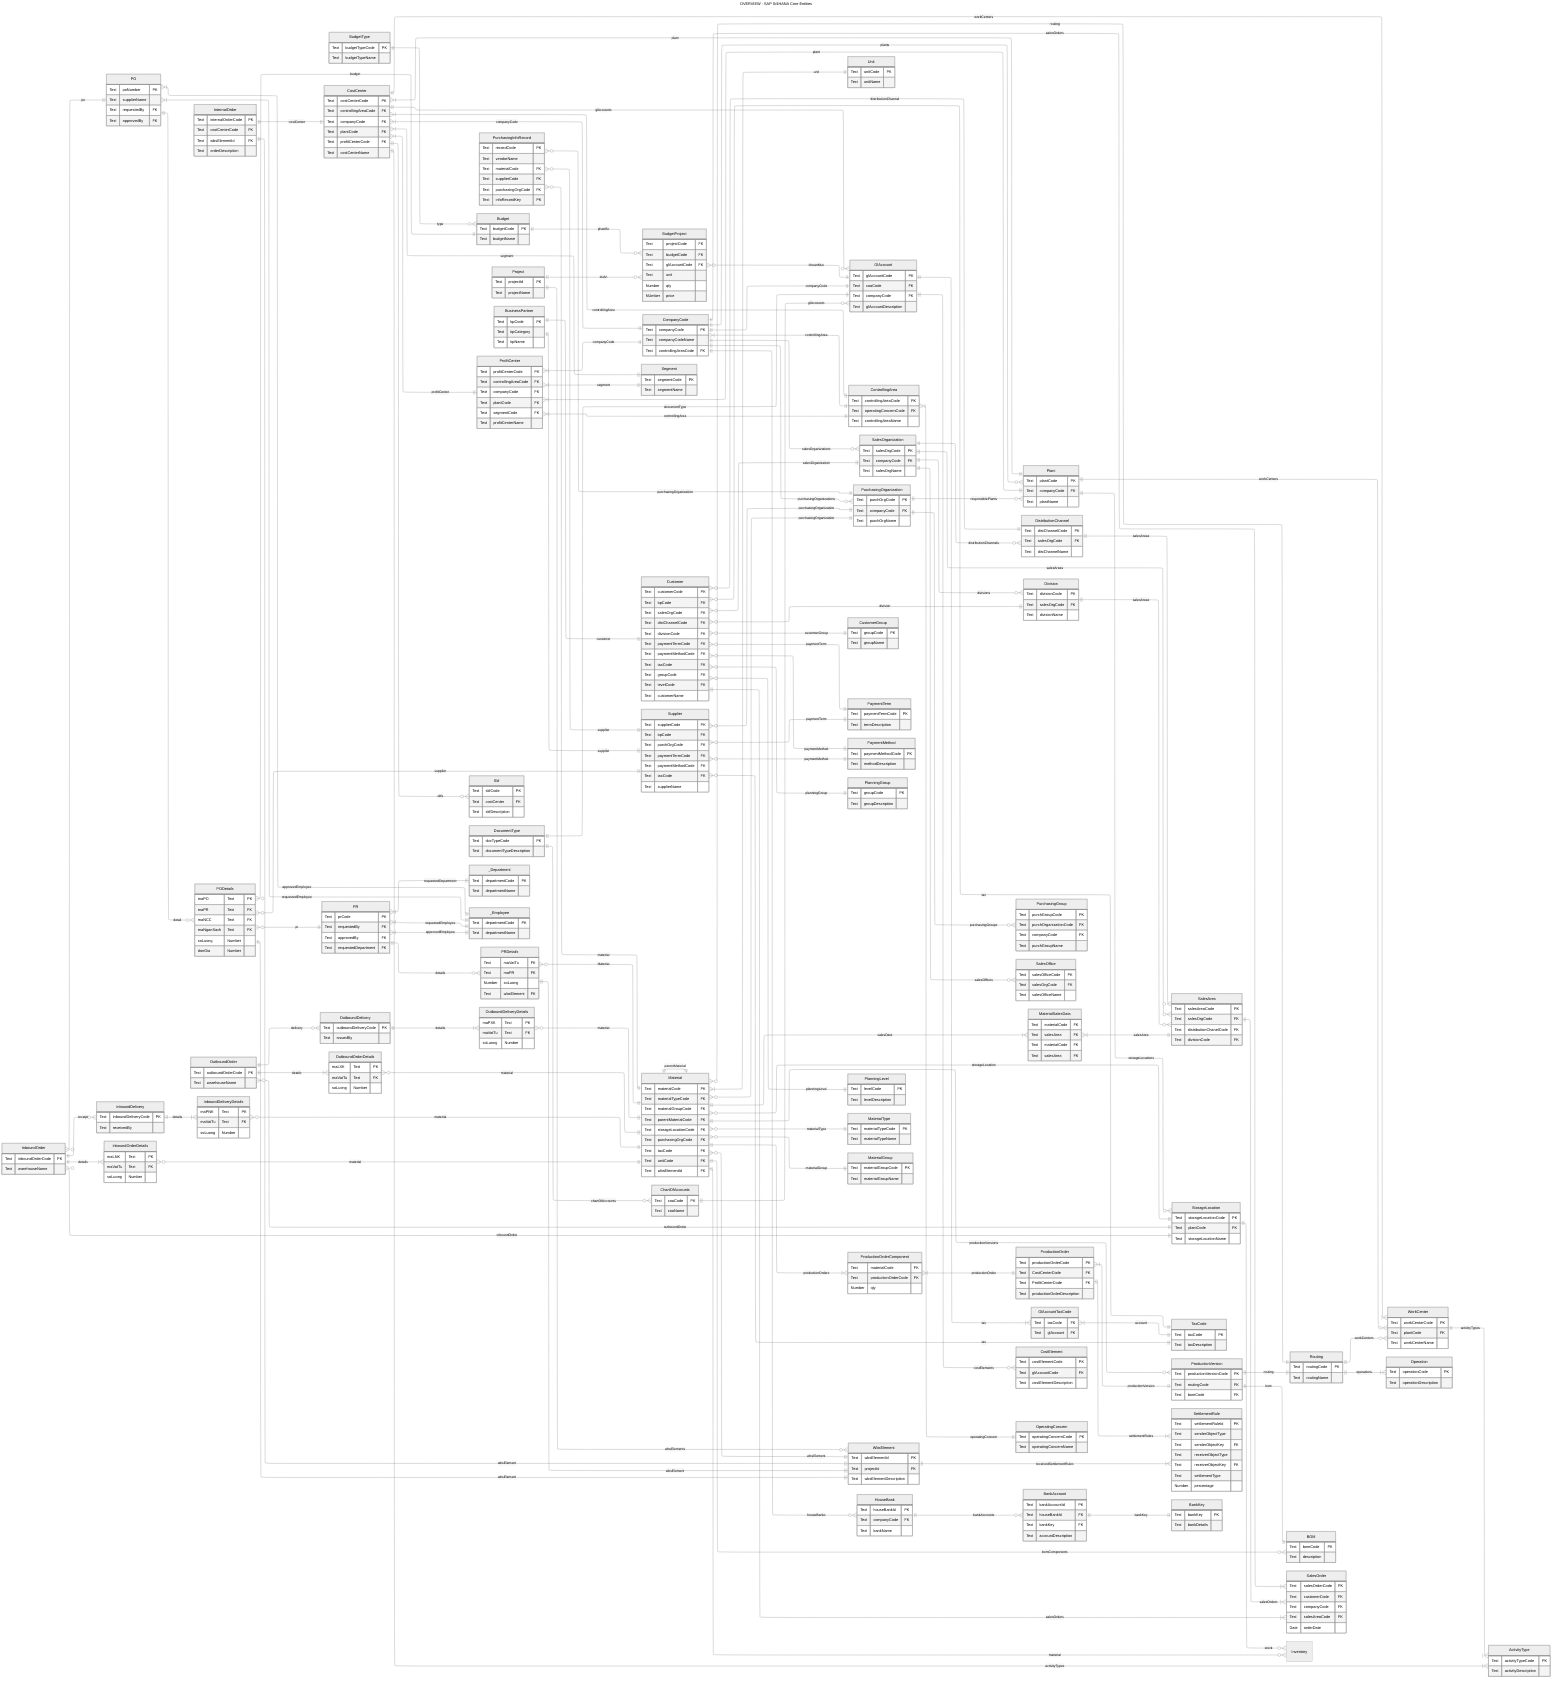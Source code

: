 ---
title: OVERVIEW - SAP S/4HANA Core Entities
config:
  theme: neutral
  layout: elk
---
erDiagram
direction lr
    
    Unit {
        Text unitCode PK
        Text unitName
    }

    PurchasingInfoRecord {
        Text recordCode PK
        Text vendorName
    }


    Budget {
        Text budgetCode PK
        Text budgetName
    }

    BudgetType {
        Text budgetTypeCode PK
        Text budgetTypeName
    }

    BudgetProject {
        Text projectCode FK
        Text budgetCode FK
        Text glAccountCode FK
        Text unit
        Number qty
        NUmber price
    }

    BudgetType ||--o{ Budget : "type"
    Budget ||--o{ BudgetProject : "phanBo"
    Project ||--o{ BudgetProject : "duAn"
    BudgetProject o{--|| GlAccount : "khoanMuc"


    %% --- Company Structure (FI/CO Foundation) ---
    CompanyCode {
        Text companyCode PK
        Text companyCodeName
        Text controllingAreaCode FK
    }

    ControllingArea {
        Text controllingAreaCode PK
        Text operatingConcernCode FK
        Text controllingAreaName
    }

    Plant {
        Text plantCode PK
        Text companyCode FK
        Text plantName
    }

    SalesOrganization {
        Text salesOrgCode PK
        Text companyCode FK
        Text salesOrgName
    }

    DistributionChannel {
        Text distChannelCode PK
        Text salesOrgCode FK 
        Text distChannelName
    }

    Division {
        Text divisionCode PK
        Text salesOrgCode FK 
        Text divisionName
    }

    SalesArea {
        Text salesAreaCode PK
        Text salesOrgCode FK
        Text distributionChanelCode FK
        Text divisionCode FK
    }

    PurchasingOrganization {
        Text purchOrgCode PK
        Text companyCode FK
        Text purchOrgName
    }

    PurchasingGroup {
        Text purchGroupCode PK
        Text purchOrganizationCode FK
        Text companyCode FK
        Text purchGroupName
    }

    Segment {
        Text segmentCode PK
        Text segmentName
    }

    SalesOffice {
        Text salesOfficeCode PK
        Text salesOrgCode FK
        Text salesOfficeName 
    }

    CompanyCode }|--|| ControllingArea : controllingArea
    CompanyCode ||--o{ Plant : plants
    CompanyCode ||--o{ SalesOrganization : salesOrganizations
    CompanyCode ||--o{ PurchasingOrganization : purchasingOrganizations

    Plant ||--o{ StorageLocation : storageLocations
    Plant ||--o{ WorkCenter : workCenters

    SalesOrganization ||--o{ SalesOffice : salesOffices
    SalesOrganization ||--o{ DistributionChannel : distributionChannels
    SalesOrganization ||--o{ Division : divisions
    SalesOrganization ||--o{ SalesArea : salesAreas

    DistributionChannel ||--o{ SalesArea : salesAreas
    Division ||--o{ SalesArea : salesAreas

    PurchasingOrganization ||--o{ PurchasingGroup : purchasingGroups
    PurchasingOrganization ||--o{ Plant : responsiblePlants

    %% BUSINESS PARTNER
    CustomerGroup {
        Text groupCode PK
        Text groupName
    }

    BusinessPartner {
        Text bpCode PK
        Text bpCategory
        Text bpName
    }

    Customer {
        Text customerCode PK
        Text bpCode FK            
        Text salesOrgCode FK      
        Text distChannelCode FK   
        Text divisionCode FK      
        Text paymentTermCode FK   
        Text paymentMethodCode FK 
        Text taxCode FK           
        Text groupCode FK         
        Text levelCode FK         
        Text customerName
    }

    Supplier {
        Text supplierCode PK
        Text bpCode FK            
        Text purchOrgCode FK      
        Text paymentTermCode FK   
        Text paymentMethodCode FK 
        Text taxCode FK           
        Text supplierName
    }

    BusinessPartner ||--|| Customer : customer
    BusinessPartner ||--|| Supplier : supplier

    Customer }o--|| SalesOrganization : salesOrganization
    Customer }o--|| DistributionChannel : distributionChannel
    Customer }o--|| Division : division
    Customer }o--|| PaymentTerm : paymentTerm
    Customer }o--|| PaymentMethod : paymentMethod
    Customer }o--|| TaxCode : tax
    Customer }o--|| PlanningGroup : planningGroup
    Customer }o--|| PlanningLevel : planningLevel
    Customer }o--|| CustomerGroup : customerGroup

    Supplier }o--|| PurchasingOrganization : purchasingOrganization
    Supplier }o--|| PaymentTerm : paymentTerm
    Supplier }o--|| PaymentMethod : paymentMethod
    Supplier }o--|| TaxCode : tax
    %% BUSINESS PARTNER

    PurchasingInfoRecord {
        Text materialCode FK
        Text supplierCode FK
        Text purchasingOrgCode FK
        Text infoRecordKey PK
    }

    PurchasingInfoRecord }o--|| Material : material
    PurchasingInfoRecord }o--|| Supplier : supplier
    PurchasingInfoRecord }o--|| PurchasingOrganization : purchasingOrganization

    %% Material 
    Material {
        Text materialCode PK
        Text materialTypeCode FK
        Text materialGroupCode FK
        Text parentMaterialCode FK
        Text storageLocationCode FK
        Text purchasingOrgCode FK
        Text taxCode FK
        Text unitCode FK
        Text wbsElementId FK 
    }
    MaterialType {
        Text materialTypeCode PK
        Text materialTypeName
    }
    MaterialGroup {
        Text materialGroupCode PK
        Text materialGroupName
    }
    MaterialSalesData {
        Text materialCode FK
        Text salesArea FK
    }
    
    MaterialSalesData {
        Text materialCode FK
        Text salesArea FK
    }

    Material }o--|| MaterialType : materialType
    Material }o--|| MaterialGroup : materialGroup
    Material ||--|| Material : parentMaterial
    Material }o--|| StorageLocation : storageLocation
    Material }o--|| PurchasingOrganization : purchasingOrganization
    Material }o--|| Routing : routing
    Material ||--o{ ProductionVersion : productionVersions
    Material ||--|{ ProductionOrderComponent : productionOrders
    Material ||--o{ BOM : bomComponents
    Material ||--|{ MaterialSalesData : salesData
    Material }o--|| WbsElement : wbsElement
    MaterialSalesData }|--|| SalesArea : salesArea

    Material }|--|| Unit: unit
    %% Material 

    %% Production Version 
    ProductionVersion {
        Text productionVersionCode PK
        Text routingCode FK
        Text bomCode FK
    }

    Routing {
        Text routingCode PK
        Text routingName
    }

    BOM {
        Text bomCode PK
        Text description
    }

    ProductionOrderComponent {
        Text materialCode FK
        Text productionOrderCode FK
        Number qty
    }

    ProductionOrderComponent }|--|| ProductionOrder : productionOrder



    ProductionVersion ||--|| Routing : routing
    ProductionVersion ||--|| BOM : bom

    Routing ||--o{ WorkCenter : workCenters

    Operation {
        Text operationCode PK
        Text operationDescription
    }

    Routing ||--|{ Operation : operations

    ProductionOrder {
        Text productionOrderCode PK
        Text CostCenterCode FK
        Text ProfitCenterCode FK
        Text productionOrderDescription
    }

    SettlementRule {
        Text settlementRuleId PK
        Text senderObjectType
        Text senderObjectKey FK
        Text receiverObjectType
        Text receiverObjectKey FK
        Text settlementType
        Number percentage
    }

    ProductionOrder }|--|| ProductionVersion : productionVersion
    ProductionOrder ||--|{ SettlementRule : settlementRules
    WbsElement ||--|{ SettlementRule : receivedSettlementRules
    %% Production Order

    %% Sale
    SalesOrder {
        Text salesOrderCode PK
        Text customerCode FK
        Text companyCode FK
        Text salesAreaCode FK
        Date orderDate
    }
    SalesArea ||--|{ SalesOrder : salesOrders
    Customer ||--|{ SalesOrder : salesOrders
    CompanyCode ||--|{ SalesOrder : salesOrders
    %% Sale


    %% Financial
    ChartOfAccounts {
        Text coaCode PK
        Text coaName
    }

    GlAccount {
        Text glAccountCode PK
        Text coaCode FK             
        Text companyCode FK         
        Text glAccountDescription
    }

    GlAccountTaxCode {
        Text taxCode FK 
        Text glAccount FK
    }

    GlAccount ||--|{ GlAccountTaxCode : tax
    GlAccountTaxCode }|--|| TaxCode: account

    CostElement {
        Text costElementCode PK
        Text glAccountCode FK      
        Text costElementDescription
    }

    CostCenter {
        Text costCenterCode PK
        Text controllingAreaCode FK 
        Text companyCode FK         
        Text plantCode FK           
        Text profitCenterCode FK    
        Text costCenterName
    }

    ProfitCenter {
        Text profitCenterCode PK
        Text controllingAreaCode FK 
        Text companyCode FK         
        Text plantCode FK           
        Text segmentCode FK         
        Text profitCenterName
    }

    ProfitCenter }|--|| Segment : segment
    CostCenter }|--|| Segment : segment

    InternalOrder {
        Text internalOrderCode PK
        Text costCenterCode FK 
        Text wbsElementId FK   
        Text orderDescription
    }
    %% Financial

    Project {
        Text projectId PK
        Text projectName
    }

    WbsElement {
        Text wbsElementId PK
        Text projectId FK
        Text wbsElementDescription
    }

    OperatingConcern {
        Text operatingConcernCode PK
        Text operatingConcernName
    }

    ChartOfAccounts ||--o{ GlAccount : glAccounts
    GlAccount ||--|| CompanyCode : companyCode
    GlAccount ||--o{ CostElement : costElements

    CostCenter }|--|| ControllingArea : controllingArea
    CostCenter }|--|| CompanyCode : companyCode
    CostCenter }|--|| Plant : plant
    CostCenter }|--|| ProfitCenter : profitCenter
    CostCenter ||--o{ Skf : skfs
    CostCenter ||--o{ GlAccount : glAccounts
    CostCenter ||--|{ WorkCenter : workCenters
    CostCenter ||--|{ ActivityType : activityTypes
    WorkCenter ||--|{ ActivityType : activityTypes

    ProfitCenter }|--|| ControllingArea : controllingArea
    ProfitCenter }|--|| CompanyCode : companyCode
    ProfitCenter }|--|| Plant : plant

    InternalOrder ||--|| CostCenter : costCenter
    InternalOrder ||--|| WbsElement : wbsElement

    Project ||--o{ WbsElement : wbsElements

    ControllingArea }|--|| OperatingConcern : operatingConcern

    %% --- Bank & Payment Details ---
    HouseBank {
        Text houseBankId PK
        Text companyCode FK
        Text bankName
    }

    BankAccount {
        Text bankAccountId PK
        Text houseBankId FK
        Text bankKey FK    
        Text accountDescription
    }

    BankKey {
        Text bankKey PK
        Text bankDetails
    }

    PaymentTerm {
        Text paymentTermCode PK
        Text termDescription
    }

    PaymentMethod {
        Text paymentMethodCode PK
        Text methodDescription
    }

    HouseBank ||--o{ BankAccount : bankAccounts
    BankAccount ||--|| BankKey : bankKey
    CompanyCode ||--o{ HouseBank : houseBanks

    %% --- Other Common Master Data ---
    TaxCode {
        Text taxCode PK
        Text taxDescription
    }

    DocumentType {
        Text docTypeCode PK
        Text documentTypeDescription
    }

    GlAccount ||--|| DocumentType : documentType
    DocumentType ||--o{ ChartOfAccounts : chartOfAccounts

    ActivityType {
        Text activityTypeCode PK
        Text activityDescription
    }

    Skf {
        Text skfCode PK
        Text costCenter FK
        Text skfDescription
    }

    PlanningGroup {
        Text groupCode PK
        Text groupDescription
    }

    PlanningLevel {
        Text levelCode PK
        Text levelDescription
    }

    WorkCenter {
        Text workCenterCode PK
        Text plantCode FK       
        Text workCenterName
    }

    _Department{
        Text departmentCode PK
        Text departmentName
    }

    _Employee{
        Text departmentCode PK
        Text departmentName
    }

    %% PR && PO
    PR {
        Text prCode PK
        Text requestedBy FK
        Text approvedBy FK
        Text requestedDepartment FK
    }
    PRDetails {
        Text maVatTu FK
        Text maPR FK
        Number soLuong
        Text wbsElement FK

    }
    PO {
        Text poNumber PK
        Text supplierName
        Text requestedBy FK
        Text approvedBy FK
    }
    PODetails {
        maPO Text PK
        maPR Text FK
        maNCC Text FK
        maNganSach Text FK
        soLuong Number
        donGia Number
    }

    PR }|--|| _Employee: requestedEmployee
    PR }|--|| _Employee: approvedEmployee
    PO }|--|| _Employee: requestedEmployee
    PO }|--|| _Employee: approvedEmployee
    PR }|--|| _Department: requestedDepartment
    PR ||--o{ PRDetails : "details"
    PRDetails }o--|| Material : "Material"
    PRDetails ||--|| WbsElement : "wbsElement"
    PO ||--o{ PODetails : "detail"
    PODetails }o--|| Supplier : "supplier"
    PODetails }o--|| Budget : "budget"
    PODetails }o--|| PR : "pr"
    PODetails ||--|| WbsElement : "wbsElement"

    %% KHO %%
    StorageLocation {
        Text storageLocationCode PK
        Text plantCode FK       
        Text storageLocationName
    }


    OutboundOrder {
        Text outboundOrderCode PK
        Text warehouseName
    }

    OutboundDelivery {
        Text outboundDeliveryCode PK
        Text issuedBy
    }

    InboundOrder {
        Text inboundOrderCode PK
        Text warehouseName
    }

    InboundDelivery {
        Text inboundDeliveryCode PK
        Text receivedBy
    }

    OutboundOrderDetails {
        maLXK Text PK
        maVatTu Text FK
        soLuong Number
    }

    InboundDeliveryDetails {
        maPNK Text PK
        maVatTu Text FK
        soLuong Number
    }

    InboundOrderDetails {
        maLNK Text PK
        maVatTu Text FK
        soLuong Number
    }

    OutboundDeliveryDetails {
        maPXK Text PK
        maVatTu Text FK
        soLuong Number
    }

    StorageLocation ||--o{ Inventory : "stock"
    StorageLocation ||--o{ InboundOrder : "inboundOrder"
    StorageLocation ||--o{ OutboundOrder : "outboundOrder"
    Inventory o{--|| Material : "material"
    InboundOrder o{--|| PO : "po"
    InboundOrder ||--o{ InboundDelivery : "receipt"
    OutboundOrder ||--o{ OutboundDelivery : "delivery"
    InboundOrder ||--|{ InboundOrderDetails : "details"
    InboundDelivery ||--|{ InboundDeliveryDetails : "details"
    OutboundOrder ||--|{ OutboundOrderDetails : "details"
    OutboundDelivery ||--|{ OutboundDeliveryDetails : "details"
    InboundOrderDetails o{--|| Material : "material"
    InboundDeliveryDetails o{--|| Material : "material"
    OutboundOrderDetails o{--|| Material : "material"
    OutboundDeliveryDetails o{--|| Material : "material"
    %% KHO %%